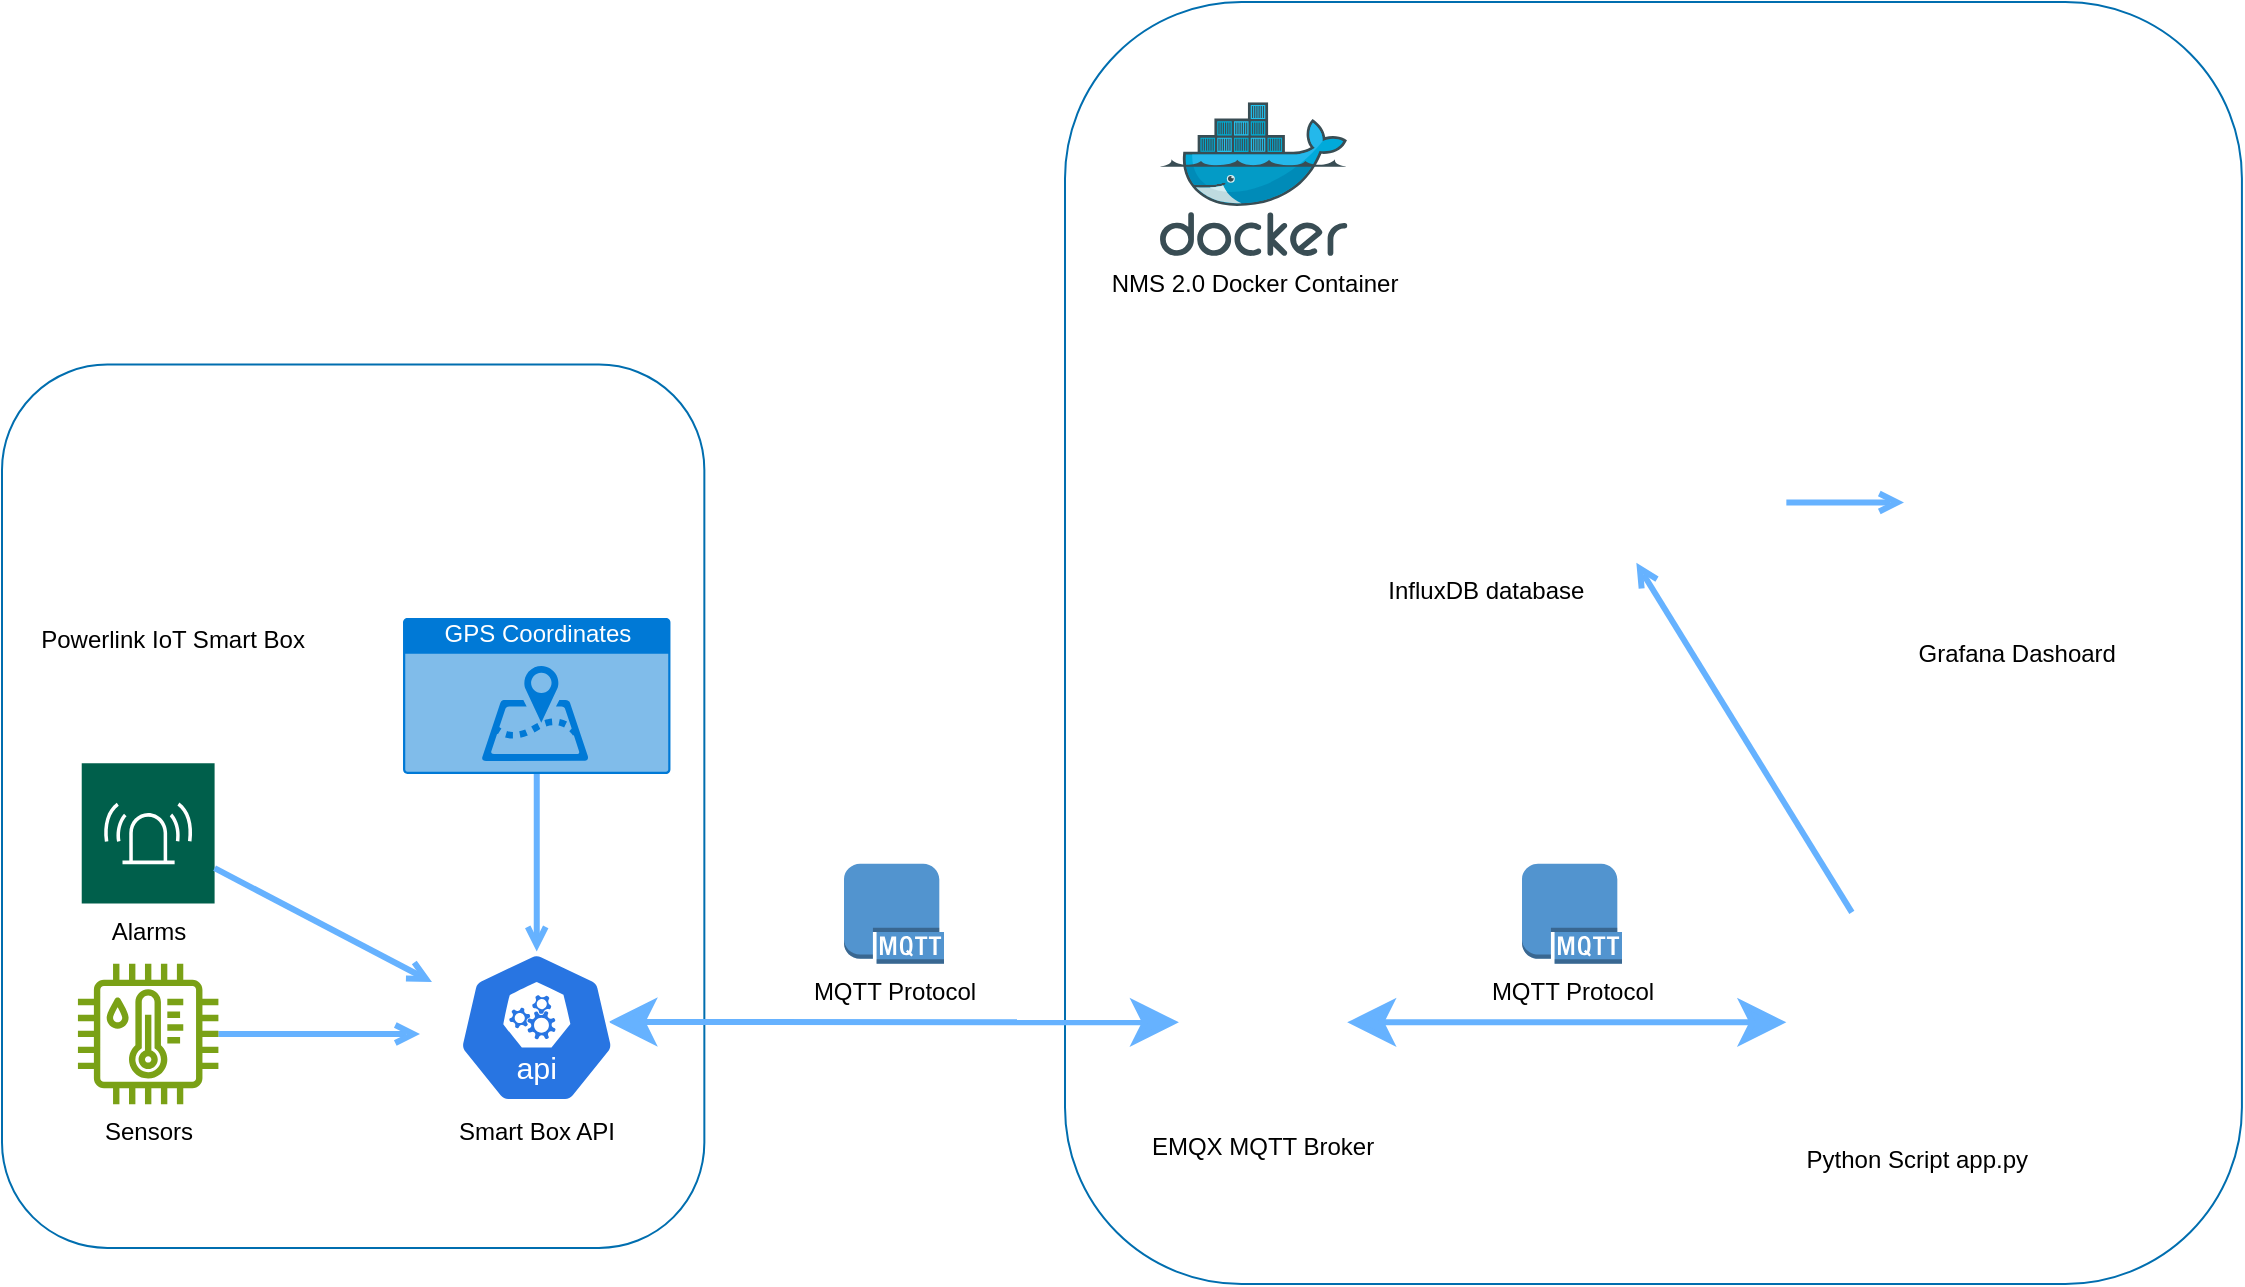 <mxfile version="26.2.15">
  <diagram id="l8hXMBHkgcEJcSW0mbfh" name="Page-1">
    <mxGraphModel dx="2882" dy="1018" grid="0" gridSize="10" guides="1" tooltips="1" connect="1" arrows="1" fold="1" page="1" pageScale="1" pageWidth="1169" pageHeight="827" background="light-dark(#FFFFFF,#FFFFFF)" math="0" shadow="0">
      <root>
        <mxCell id="0" />
        <mxCell id="1" parent="0" />
        <mxCell id="BZuwfLpHIagBlso1Sxgw-16" value="" style="group" parent="1" vertex="1" connectable="0">
          <mxGeometry x="-1144" y="93" width="1119.96" height="641" as="geometry" />
        </mxCell>
        <mxCell id="i9tetsluj2TcpzFOhLxZ-9" value="" style="rounded=1;whiteSpace=wrap;html=1;fillColor=#FFFFFF;fontColor=#ffffff;strokeColor=#006EAF;movable=1;resizable=1;rotatable=1;deletable=1;editable=1;locked=0;connectable=1;" parent="BZuwfLpHIagBlso1Sxgw-16" vertex="1">
          <mxGeometry x="531.506" width="588.454" height="641" as="geometry" />
        </mxCell>
        <mxCell id="i9tetsluj2TcpzFOhLxZ-8" value="" style="rounded=1;whiteSpace=wrap;html=1;fillColor=#FFFFFF;fontColor=#ffffff;strokeColor=#006EAF;movable=1;resizable=1;rotatable=1;deletable=1;editable=1;locked=0;connectable=1;" parent="BZuwfLpHIagBlso1Sxgw-16" vertex="1">
          <mxGeometry y="181.283" width="351.174" height="441.689" as="geometry" />
        </mxCell>
        <mxCell id="-U6ZAR6p74LzdDO5Wq72-1" value="MQTT Protocol" style="outlineConnect=0;dashed=0;verticalLabelPosition=bottom;verticalAlign=top;align=center;html=1;shape=mxgraph.aws3.mqtt_protocol;fillColor=#5294CF;gradientColor=none;fontColor=light-dark(#000000,#000000);movable=1;resizable=1;rotatable=1;deletable=1;editable=1;locked=0;connectable=1;" parent="BZuwfLpHIagBlso1Sxgw-16" vertex="1">
          <mxGeometry x="421" y="430.84" width="50" height="50" as="geometry" />
        </mxCell>
        <mxCell id="-U6ZAR6p74LzdDO5Wq72-3" value="Powerlink IoT Smart Box" style="shape=image;verticalLabelPosition=bottom;labelBackgroundColor=none;verticalAlign=top;aspect=fixed;imageAspect=0;image=https://www.o2network.com.sg/wp-content/uploads/2024/09/Powerlink-LoT_Side-2.png;fontColor=light-dark(#000000,#000000);movable=1;resizable=1;rotatable=1;deletable=1;editable=1;locked=0;connectable=1;" parent="BZuwfLpHIagBlso1Sxgw-16" vertex="1">
          <mxGeometry x="37.965" y="210.078" width="95.149" height="95.149" as="geometry" />
        </mxCell>
        <mxCell id="-U6ZAR6p74LzdDO5Wq72-4" value="EMQX MQTT Broker" style="shape=image;verticalLabelPosition=bottom;labelBackgroundColor=none;verticalAlign=top;aspect=fixed;imageAspect=0;image=https://static-00.iconduck.com/assets.00/emqx-icon-445x512-ppg1us1o.png;fontColor=light-dark(#000000,#000000);movable=1;resizable=1;rotatable=1;deletable=1;editable=1;locked=0;connectable=1;" parent="BZuwfLpHIagBlso1Sxgw-16" vertex="1">
          <mxGeometry x="588.454" y="461.78" width="84.139" height="96.81" as="geometry" />
        </mxCell>
        <mxCell id="-U6ZAR6p74LzdDO5Wq72-5" value="NMS 2.0 Docker Container" style="image;sketch=0;aspect=fixed;html=1;points=[];align=center;fontSize=12;image=img/lib/mscae/Docker.svg;labelBackgroundColor=none;fontColor=light-dark(#000000,#000000);movable=1;resizable=1;rotatable=1;deletable=1;editable=1;locked=0;connectable=1;" parent="BZuwfLpHIagBlso1Sxgw-16" vertex="1">
          <mxGeometry x="578.962" y="50.078" width="93.754" height="76.878" as="geometry" />
        </mxCell>
        <mxCell id="-U6ZAR6p74LzdDO5Wq72-7" value="InfluxDB database" style="shape=image;verticalLabelPosition=bottom;labelBackgroundColor=none;verticalAlign=top;aspect=fixed;imageAspect=0;image=https://svglogos.net/wp-content/uploads/influxdb.svg;horizontal=1;fontColor=light-dark(#000000,#000000);movable=1;resizable=1;rotatable=1;deletable=1;editable=1;locked=0;connectable=1;" parent="BZuwfLpHIagBlso1Sxgw-16" vertex="1">
          <mxGeometry x="592.176" y="220.074" width="300" height="60.35" as="geometry" />
        </mxCell>
        <mxCell id="-U6ZAR6p74LzdDO5Wq72-15" value="Python Script app.py" style="shape=image;verticalLabelPosition=bottom;labelBackgroundColor=none;verticalAlign=top;aspect=fixed;imageAspect=0;image=https://www.pngmart.com/files/23/Python-Logo-PNG-Image.png;clipPath=inset(33.96% 33.33% 26.42% 33.33%);fontColor=light-dark(#000000,#000000);movable=1;resizable=1;rotatable=1;deletable=1;editable=1;locked=0;connectable=1;" parent="BZuwfLpHIagBlso1Sxgw-16" vertex="1">
          <mxGeometry x="892.172" y="455.19" width="130.987" height="109.993" as="geometry" />
        </mxCell>
        <mxCell id="-U6ZAR6p74LzdDO5Wq72-16" value="Grafana Dashoard" style="shape=image;verticalLabelPosition=bottom;labelBackgroundColor=none;verticalAlign=top;aspect=fixed;imageAspect=0;image=https://creazilla-store.fra1.digitaloceanspaces.com/icons/3253859/grafana-icon-md.png;fontColor=light-dark(#000000,#000000);movable=1;resizable=1;rotatable=1;deletable=1;editable=1;locked=0;connectable=1;" parent="BZuwfLpHIagBlso1Sxgw-16" vertex="1">
          <mxGeometry x="950.999" y="188.551" width="113.21" height="123.385" as="geometry" />
        </mxCell>
        <mxCell id="i9tetsluj2TcpzFOhLxZ-12" value="" style="endArrow=classic;html=1;rounded=0;entryX=0;entryY=0.5;entryDx=0;entryDy=0;fillColor=#1ba1e2;strokeColor=#66B2FF;strokeWidth=3;startArrow=classic;startFill=1;endFill=1;endSize=15;startSize=15;exitX=0.953;exitY=0.463;exitDx=0;exitDy=0;exitPerimeter=0;movable=1;resizable=1;rotatable=1;deletable=1;editable=1;locked=0;connectable=1;" parent="BZuwfLpHIagBlso1Sxgw-16" source="BZuwfLpHIagBlso1Sxgw-1" target="-U6ZAR6p74LzdDO5Wq72-4" edge="1">
          <mxGeometry width="50" height="50" relative="1" as="geometry">
            <mxPoint x="389.139" y="512.8" as="sourcePoint" />
            <mxPoint x="569.471" y="430.672" as="targetPoint" />
          </mxGeometry>
        </mxCell>
        <mxCell id="i9tetsluj2TcpzFOhLxZ-13" value="" style="endArrow=classic;html=1;rounded=0;fillColor=#1ba1e2;strokeColor=#66B2FF;strokeWidth=3;startArrow=classic;startFill=1;endFill=1;exitX=1;exitY=0.5;exitDx=0;exitDy=0;endSize=15;startSize=15;movable=1;resizable=1;rotatable=1;deletable=1;editable=1;locked=0;connectable=1;entryX=0;entryY=0.5;entryDx=0;entryDy=0;" parent="BZuwfLpHIagBlso1Sxgw-16" source="-U6ZAR6p74LzdDO5Wq72-4" target="-U6ZAR6p74LzdDO5Wq72-15" edge="1">
          <mxGeometry width="50" height="50" relative="1" as="geometry">
            <mxPoint x="721.33" y="512.8" as="sourcePoint" />
            <mxPoint x="892.172" y="512.8" as="targetPoint" />
          </mxGeometry>
        </mxCell>
        <mxCell id="i9tetsluj2TcpzFOhLxZ-14" value="" style="endArrow=none;html=1;rounded=0;fillColor=#1ba1e2;strokeColor=#66B2FF;strokeWidth=3;startArrow=open;startFill=0;endFill=0;entryX=0.25;entryY=0;entryDx=0;entryDy=0;exitX=0.75;exitY=1;exitDx=0;exitDy=0;movable=1;resizable=1;rotatable=1;deletable=1;editable=1;locked=0;connectable=1;" parent="BZuwfLpHIagBlso1Sxgw-16" source="-U6ZAR6p74LzdDO5Wq72-7" target="-U6ZAR6p74LzdDO5Wq72-15" edge="1">
          <mxGeometry width="50" height="50" relative="1" as="geometry">
            <mxPoint x="729.872" y="522.816" as="sourcePoint" />
            <mxPoint x="901.663" y="522.816" as="targetPoint" />
          </mxGeometry>
        </mxCell>
        <mxCell id="i9tetsluj2TcpzFOhLxZ-15" value="" style="endArrow=none;html=1;rounded=0;fillColor=#1ba1e2;strokeColor=#66B2FF;strokeWidth=3;startArrow=open;startFill=0;endFill=0;exitX=0;exitY=0.5;exitDx=0;exitDy=0;entryX=1;entryY=0.5;entryDx=0;entryDy=0;movable=1;resizable=1;rotatable=1;deletable=1;editable=1;locked=0;connectable=1;" parent="BZuwfLpHIagBlso1Sxgw-16" source="-U6ZAR6p74LzdDO5Wq72-16" target="-U6ZAR6p74LzdDO5Wq72-7" edge="1">
          <mxGeometry width="50" height="50" relative="1" as="geometry">
            <mxPoint x="600.792" y="293.458" as="sourcePoint" />
            <mxPoint x="740.313" y="251.893" as="targetPoint" />
          </mxGeometry>
        </mxCell>
        <mxCell id="BZuwfLpHIagBlso1Sxgw-1" value="Smart Box API" style="aspect=fixed;sketch=0;html=1;dashed=0;whitespace=wrap;verticalLabelPosition=bottom;verticalAlign=top;fillColor=#2875E2;strokeColor=#ffffff;points=[[0.005,0.63,0],[0.1,0.2,0],[0.9,0.2,0],[0.5,0,0],[0.995,0.63,0],[0.72,0.99,0],[0.5,1,0],[0.28,0.99,0]];shape=mxgraph.kubernetes.icon2;kubernetesLabel=1;prIcon=api;fontColor=light-dark(#000000,#000000);movable=1;resizable=1;rotatable=1;deletable=1;editable=1;locked=0;connectable=1;" parent="BZuwfLpHIagBlso1Sxgw-16" vertex="1">
          <mxGeometry x="227.788" y="474.771" width="79.156" height="75.986" as="geometry" />
        </mxCell>
        <mxCell id="BZuwfLpHIagBlso1Sxgw-6" value="Alarms" style="sketch=0;pointerEvents=1;shadow=0;dashed=0;html=1;strokeColor=none;fillColor=#005F4B;labelPosition=center;verticalLabelPosition=bottom;verticalAlign=top;align=center;outlineConnect=0;shape=mxgraph.veeam2.alarm;fontColor=#000000;movable=1;resizable=1;rotatable=1;deletable=1;editable=1;locked=0;connectable=1;" parent="BZuwfLpHIagBlso1Sxgw-16" vertex="1">
          <mxGeometry x="39.863" y="380.594" width="66.438" height="70.109" as="geometry" />
        </mxCell>
        <mxCell id="BZuwfLpHIagBlso1Sxgw-8" value="" style="endArrow=none;html=1;rounded=0;fillColor=#1ba1e2;strokeColor=#66B2FF;strokeWidth=3;startArrow=open;startFill=0;endFill=0;movable=1;resizable=1;rotatable=1;deletable=1;editable=1;locked=0;connectable=1;" parent="BZuwfLpHIagBlso1Sxgw-16" target="BZuwfLpHIagBlso1Sxgw-6" edge="1">
          <mxGeometry width="50" height="50" relative="1" as="geometry">
            <mxPoint x="215" y="490" as="sourcePoint" />
            <mxPoint x="500.186" y="318.497" as="targetPoint" />
          </mxGeometry>
        </mxCell>
        <mxCell id="BZuwfLpHIagBlso1Sxgw-9" value="" style="endArrow=none;html=1;rounded=0;fillColor=#1ba1e2;strokeColor=#66B2FF;strokeWidth=3;startArrow=open;startFill=0;endFill=0;movable=1;resizable=1;rotatable=1;deletable=1;editable=1;locked=0;connectable=1;" parent="BZuwfLpHIagBlso1Sxgw-16" target="BZuwfLpHIagBlso1Sxgw-12" edge="1">
          <mxGeometry width="50" height="50" relative="1" as="geometry">
            <mxPoint x="209" y="516" as="sourcePoint" />
            <mxPoint x="113.894" y="480.75" as="targetPoint" />
          </mxGeometry>
        </mxCell>
        <mxCell id="BZuwfLpHIagBlso1Sxgw-12" value="Sensors" style="sketch=0;outlineConnect=0;fontColor=#000000;gradientColor=none;fillColor=#7AA116;strokeColor=none;dashed=0;verticalLabelPosition=bottom;verticalAlign=top;align=center;html=1;fontSize=12;fontStyle=0;aspect=fixed;pointerEvents=1;shape=mxgraph.aws4.iot_thing_temperature_humidity_sensor;movable=1;resizable=1;rotatable=1;deletable=1;editable=1;locked=0;connectable=1;" parent="BZuwfLpHIagBlso1Sxgw-16" vertex="1">
          <mxGeometry x="37.965" y="480.84" width="70.234" height="70.234" as="geometry" />
        </mxCell>
        <mxCell id="BZuwfLpHIagBlso1Sxgw-14" value="MQTT Protocol" style="outlineConnect=0;dashed=0;verticalLabelPosition=bottom;verticalAlign=top;align=center;html=1;shape=mxgraph.aws3.mqtt_protocol;fillColor=#5294CF;gradientColor=none;fontColor=light-dark(#000000,#000000);movable=1;resizable=1;rotatable=1;deletable=1;editable=1;locked=0;connectable=1;" parent="BZuwfLpHIagBlso1Sxgw-16" vertex="1">
          <mxGeometry x="760" y="430.84" width="50" height="50" as="geometry" />
        </mxCell>
        <mxCell id="BZuwfLpHIagBlso1Sxgw-17" value="GPS Coordinates" style="html=1;whiteSpace=wrap;strokeColor=none;fillColor=#0079D6;labelPosition=center;verticalLabelPosition=middle;verticalAlign=top;align=center;fontSize=12;outlineConnect=0;spacingTop=-6;fontColor=#FFFFFF;sketch=0;shape=mxgraph.sitemap.map;" parent="BZuwfLpHIagBlso1Sxgw-16" vertex="1">
          <mxGeometry x="200.51" y="308" width="133.72" height="78" as="geometry" />
        </mxCell>
        <mxCell id="BZuwfLpHIagBlso1Sxgw-18" value="" style="endArrow=none;html=1;rounded=0;fillColor=#1ba1e2;strokeColor=#66B2FF;strokeWidth=3;startArrow=open;startFill=0;endFill=0;movable=1;resizable=1;rotatable=1;deletable=1;editable=1;locked=0;connectable=1;exitX=0.5;exitY=0;exitDx=0;exitDy=0;exitPerimeter=0;entryX=0.5;entryY=1;entryDx=0;entryDy=0;entryPerimeter=0;" parent="BZuwfLpHIagBlso1Sxgw-16" source="BZuwfLpHIagBlso1Sxgw-1" target="BZuwfLpHIagBlso1Sxgw-17" edge="1">
          <mxGeometry width="50" height="50" relative="1" as="geometry">
            <mxPoint x="225" y="500" as="sourcePoint" />
            <mxPoint x="116" y="443" as="targetPoint" />
          </mxGeometry>
        </mxCell>
      </root>
    </mxGraphModel>
  </diagram>
</mxfile>
